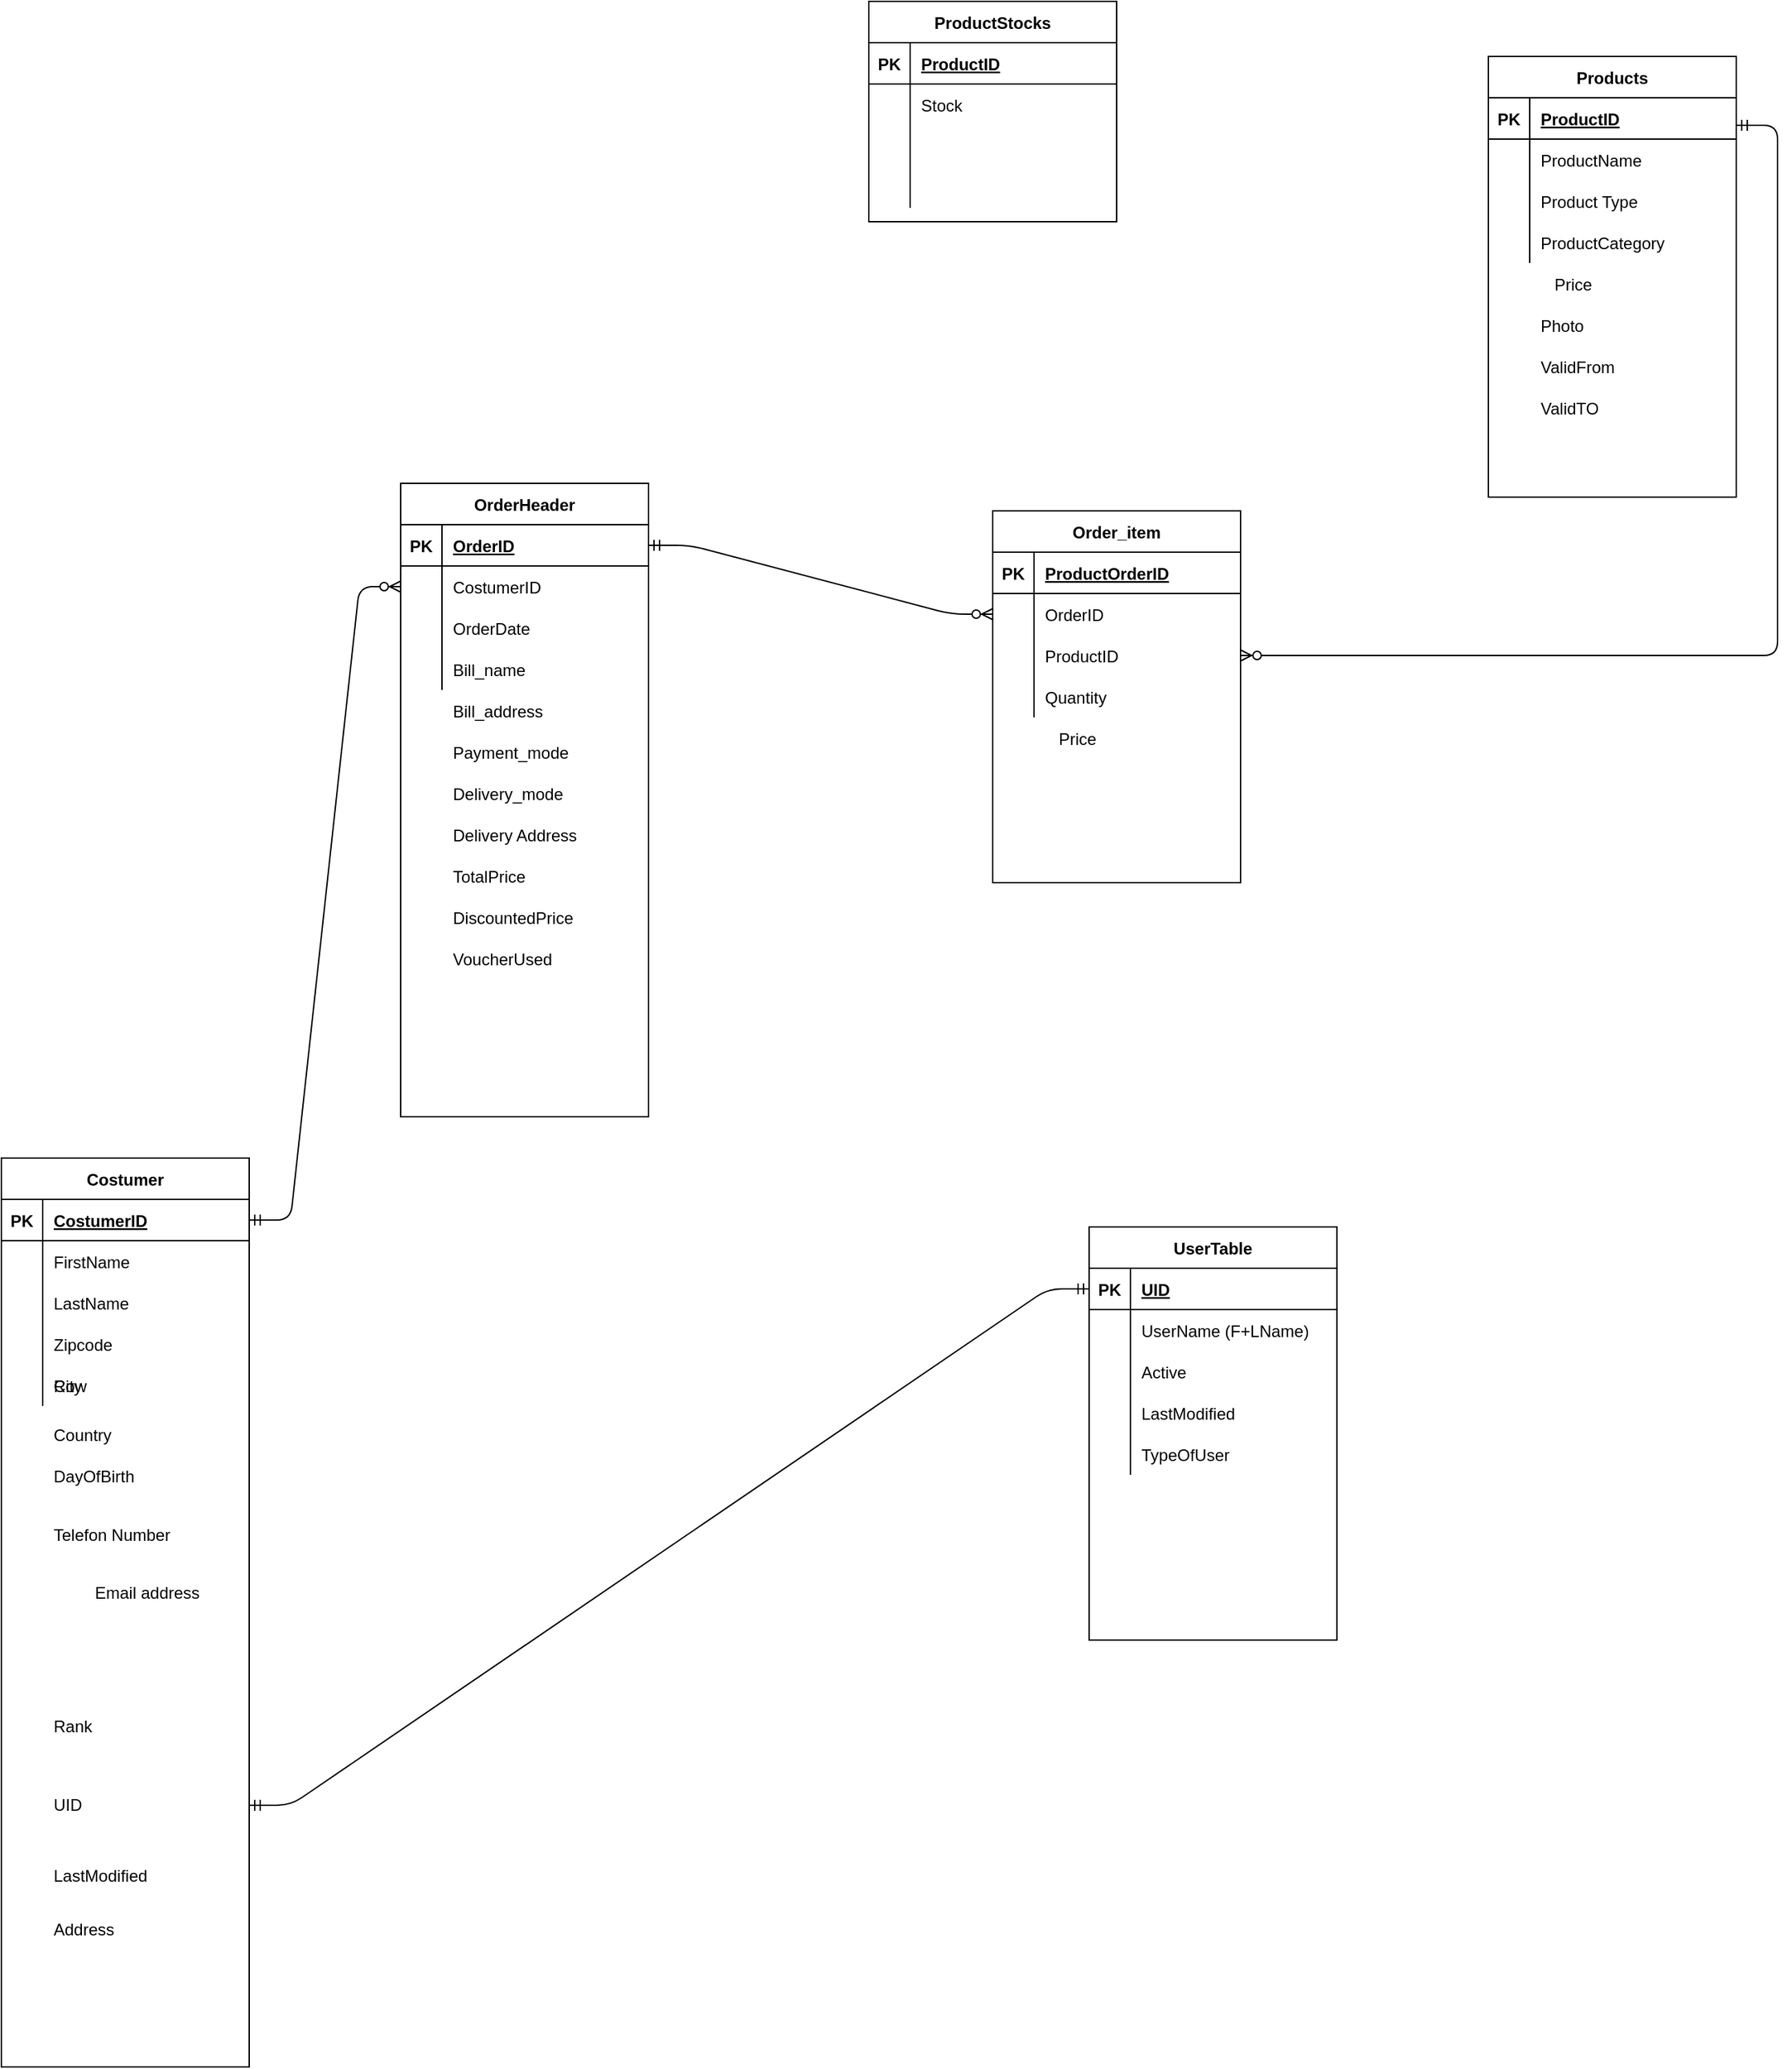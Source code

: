<mxfile version="13.5.7" type="github">
  <diagram id="R2lEEEUBdFMjLlhIrx00" name="Page-1">
    <mxGraphModel dx="2272" dy="1862" grid="1" gridSize="10" guides="1" tooltips="1" connect="1" arrows="1" fold="1" page="1" pageScale="1" pageWidth="850" pageHeight="1100" math="0" shadow="0" extFonts="Permanent Marker^https://fonts.googleapis.com/css?family=Permanent+Marker">
      <root>
        <mxCell id="0" />
        <mxCell id="1" parent="0" />
        <mxCell id="5_3OHiq5LRFeyWZVgvLZ-31" value="UserTable" style="shape=table;startSize=30;container=1;collapsible=1;childLayout=tableLayout;fixedRows=1;rowLines=0;fontStyle=1;align=center;resizeLast=1;" vertex="1" parent="1">
          <mxGeometry x="570" y="130" width="180" height="300" as="geometry" />
        </mxCell>
        <mxCell id="5_3OHiq5LRFeyWZVgvLZ-32" value="" style="shape=partialRectangle;collapsible=0;dropTarget=0;pointerEvents=0;fillColor=none;top=0;left=0;bottom=1;right=0;points=[[0,0.5],[1,0.5]];portConstraint=eastwest;" vertex="1" parent="5_3OHiq5LRFeyWZVgvLZ-31">
          <mxGeometry y="30" width="180" height="30" as="geometry" />
        </mxCell>
        <mxCell id="5_3OHiq5LRFeyWZVgvLZ-33" value="PK" style="shape=partialRectangle;connectable=0;fillColor=none;top=0;left=0;bottom=0;right=0;fontStyle=1;overflow=hidden;" vertex="1" parent="5_3OHiq5LRFeyWZVgvLZ-32">
          <mxGeometry width="30" height="30" as="geometry" />
        </mxCell>
        <mxCell id="5_3OHiq5LRFeyWZVgvLZ-34" value="UID" style="shape=partialRectangle;connectable=0;fillColor=none;top=0;left=0;bottom=0;right=0;align=left;spacingLeft=6;fontStyle=5;overflow=hidden;" vertex="1" parent="5_3OHiq5LRFeyWZVgvLZ-32">
          <mxGeometry x="30" width="150" height="30" as="geometry" />
        </mxCell>
        <mxCell id="5_3OHiq5LRFeyWZVgvLZ-35" value="" style="shape=partialRectangle;collapsible=0;dropTarget=0;pointerEvents=0;fillColor=none;top=0;left=0;bottom=0;right=0;points=[[0,0.5],[1,0.5]];portConstraint=eastwest;" vertex="1" parent="5_3OHiq5LRFeyWZVgvLZ-31">
          <mxGeometry y="60" width="180" height="30" as="geometry" />
        </mxCell>
        <mxCell id="5_3OHiq5LRFeyWZVgvLZ-36" value="" style="shape=partialRectangle;connectable=0;fillColor=none;top=0;left=0;bottom=0;right=0;editable=1;overflow=hidden;" vertex="1" parent="5_3OHiq5LRFeyWZVgvLZ-35">
          <mxGeometry width="30" height="30" as="geometry" />
        </mxCell>
        <mxCell id="5_3OHiq5LRFeyWZVgvLZ-37" value="UserName (F+LName)" style="shape=partialRectangle;connectable=0;fillColor=none;top=0;left=0;bottom=0;right=0;align=left;spacingLeft=6;overflow=hidden;" vertex="1" parent="5_3OHiq5LRFeyWZVgvLZ-35">
          <mxGeometry x="30" width="150" height="30" as="geometry" />
        </mxCell>
        <mxCell id="5_3OHiq5LRFeyWZVgvLZ-38" value="" style="shape=partialRectangle;collapsible=0;dropTarget=0;pointerEvents=0;fillColor=none;top=0;left=0;bottom=0;right=0;points=[[0,0.5],[1,0.5]];portConstraint=eastwest;" vertex="1" parent="5_3OHiq5LRFeyWZVgvLZ-31">
          <mxGeometry y="90" width="180" height="30" as="geometry" />
        </mxCell>
        <mxCell id="5_3OHiq5LRFeyWZVgvLZ-39" value="" style="shape=partialRectangle;connectable=0;fillColor=none;top=0;left=0;bottom=0;right=0;editable=1;overflow=hidden;" vertex="1" parent="5_3OHiq5LRFeyWZVgvLZ-38">
          <mxGeometry width="30" height="30" as="geometry" />
        </mxCell>
        <mxCell id="5_3OHiq5LRFeyWZVgvLZ-40" value="Active" style="shape=partialRectangle;connectable=0;fillColor=none;top=0;left=0;bottom=0;right=0;align=left;spacingLeft=6;overflow=hidden;" vertex="1" parent="5_3OHiq5LRFeyWZVgvLZ-38">
          <mxGeometry x="30" width="150" height="30" as="geometry" />
        </mxCell>
        <mxCell id="5_3OHiq5LRFeyWZVgvLZ-41" value="" style="shape=partialRectangle;collapsible=0;dropTarget=0;pointerEvents=0;fillColor=none;top=0;left=0;bottom=0;right=0;points=[[0,0.5],[1,0.5]];portConstraint=eastwest;" vertex="1" parent="5_3OHiq5LRFeyWZVgvLZ-31">
          <mxGeometry y="120" width="180" height="30" as="geometry" />
        </mxCell>
        <mxCell id="5_3OHiq5LRFeyWZVgvLZ-42" value="" style="shape=partialRectangle;connectable=0;fillColor=none;top=0;left=0;bottom=0;right=0;editable=1;overflow=hidden;" vertex="1" parent="5_3OHiq5LRFeyWZVgvLZ-41">
          <mxGeometry width="30" height="30" as="geometry" />
        </mxCell>
        <mxCell id="5_3OHiq5LRFeyWZVgvLZ-43" value="LastModified" style="shape=partialRectangle;connectable=0;fillColor=none;top=0;left=0;bottom=0;right=0;align=left;spacingLeft=6;overflow=hidden;" vertex="1" parent="5_3OHiq5LRFeyWZVgvLZ-41">
          <mxGeometry x="30" width="150" height="30" as="geometry" />
        </mxCell>
        <mxCell id="5_3OHiq5LRFeyWZVgvLZ-75" value="" style="shape=partialRectangle;collapsible=0;dropTarget=0;pointerEvents=0;fillColor=none;top=0;left=0;bottom=0;right=0;points=[[0,0.5],[1,0.5]];portConstraint=eastwest;" vertex="1" parent="5_3OHiq5LRFeyWZVgvLZ-31">
          <mxGeometry y="150" width="180" height="30" as="geometry" />
        </mxCell>
        <mxCell id="5_3OHiq5LRFeyWZVgvLZ-76" value="" style="shape=partialRectangle;connectable=0;fillColor=none;top=0;left=0;bottom=0;right=0;editable=1;overflow=hidden;" vertex="1" parent="5_3OHiq5LRFeyWZVgvLZ-75">
          <mxGeometry width="30" height="30" as="geometry" />
        </mxCell>
        <mxCell id="5_3OHiq5LRFeyWZVgvLZ-77" value="TypeOfUser" style="shape=partialRectangle;connectable=0;fillColor=none;top=0;left=0;bottom=0;right=0;align=left;spacingLeft=6;overflow=hidden;" vertex="1" parent="5_3OHiq5LRFeyWZVgvLZ-75">
          <mxGeometry x="30" width="150" height="30" as="geometry" />
        </mxCell>
        <mxCell id="5_3OHiq5LRFeyWZVgvLZ-117" value="" style="group" vertex="1" connectable="0" parent="1">
          <mxGeometry x="70" y="-410" width="180" height="460" as="geometry" />
        </mxCell>
        <mxCell id="5_3OHiq5LRFeyWZVgvLZ-80" value="OrderHeader" style="shape=table;startSize=30;container=1;collapsible=1;childLayout=tableLayout;fixedRows=1;rowLines=0;fontStyle=1;align=center;resizeLast=1;" vertex="1" parent="5_3OHiq5LRFeyWZVgvLZ-117">
          <mxGeometry width="180" height="460" as="geometry" />
        </mxCell>
        <mxCell id="5_3OHiq5LRFeyWZVgvLZ-81" value="" style="shape=partialRectangle;collapsible=0;dropTarget=0;pointerEvents=0;fillColor=none;top=0;left=0;bottom=1;right=0;points=[[0,0.5],[1,0.5]];portConstraint=eastwest;" vertex="1" parent="5_3OHiq5LRFeyWZVgvLZ-80">
          <mxGeometry y="30" width="180" height="30" as="geometry" />
        </mxCell>
        <mxCell id="5_3OHiq5LRFeyWZVgvLZ-82" value="PK" style="shape=partialRectangle;connectable=0;fillColor=none;top=0;left=0;bottom=0;right=0;fontStyle=1;overflow=hidden;" vertex="1" parent="5_3OHiq5LRFeyWZVgvLZ-81">
          <mxGeometry width="30" height="30" as="geometry" />
        </mxCell>
        <mxCell id="5_3OHiq5LRFeyWZVgvLZ-83" value="OrderID" style="shape=partialRectangle;connectable=0;fillColor=none;top=0;left=0;bottom=0;right=0;align=left;spacingLeft=6;fontStyle=5;overflow=hidden;" vertex="1" parent="5_3OHiq5LRFeyWZVgvLZ-81">
          <mxGeometry x="30" width="150" height="30" as="geometry" />
        </mxCell>
        <mxCell id="5_3OHiq5LRFeyWZVgvLZ-84" value="" style="shape=partialRectangle;collapsible=0;dropTarget=0;pointerEvents=0;fillColor=none;top=0;left=0;bottom=0;right=0;points=[[0,0.5],[1,0.5]];portConstraint=eastwest;" vertex="1" parent="5_3OHiq5LRFeyWZVgvLZ-80">
          <mxGeometry y="60" width="180" height="30" as="geometry" />
        </mxCell>
        <mxCell id="5_3OHiq5LRFeyWZVgvLZ-85" value="" style="shape=partialRectangle;connectable=0;fillColor=none;top=0;left=0;bottom=0;right=0;editable=1;overflow=hidden;" vertex="1" parent="5_3OHiq5LRFeyWZVgvLZ-84">
          <mxGeometry width="30" height="30" as="geometry" />
        </mxCell>
        <mxCell id="5_3OHiq5LRFeyWZVgvLZ-86" value="CostumerID" style="shape=partialRectangle;connectable=0;fillColor=none;top=0;left=0;bottom=0;right=0;align=left;spacingLeft=6;overflow=hidden;" vertex="1" parent="5_3OHiq5LRFeyWZVgvLZ-84">
          <mxGeometry x="30" width="150" height="30" as="geometry" />
        </mxCell>
        <mxCell id="5_3OHiq5LRFeyWZVgvLZ-87" value="" style="shape=partialRectangle;collapsible=0;dropTarget=0;pointerEvents=0;fillColor=none;top=0;left=0;bottom=0;right=0;points=[[0,0.5],[1,0.5]];portConstraint=eastwest;" vertex="1" parent="5_3OHiq5LRFeyWZVgvLZ-80">
          <mxGeometry y="90" width="180" height="30" as="geometry" />
        </mxCell>
        <mxCell id="5_3OHiq5LRFeyWZVgvLZ-88" value="" style="shape=partialRectangle;connectable=0;fillColor=none;top=0;left=0;bottom=0;right=0;editable=1;overflow=hidden;" vertex="1" parent="5_3OHiq5LRFeyWZVgvLZ-87">
          <mxGeometry width="30" height="30" as="geometry" />
        </mxCell>
        <mxCell id="5_3OHiq5LRFeyWZVgvLZ-89" value="OrderDate" style="shape=partialRectangle;connectable=0;fillColor=none;top=0;left=0;bottom=0;right=0;align=left;spacingLeft=6;overflow=hidden;" vertex="1" parent="5_3OHiq5LRFeyWZVgvLZ-87">
          <mxGeometry x="30" width="150" height="30" as="geometry" />
        </mxCell>
        <mxCell id="5_3OHiq5LRFeyWZVgvLZ-90" value="" style="shape=partialRectangle;collapsible=0;dropTarget=0;pointerEvents=0;fillColor=none;top=0;left=0;bottom=0;right=0;points=[[0,0.5],[1,0.5]];portConstraint=eastwest;" vertex="1" parent="5_3OHiq5LRFeyWZVgvLZ-80">
          <mxGeometry y="120" width="180" height="30" as="geometry" />
        </mxCell>
        <mxCell id="5_3OHiq5LRFeyWZVgvLZ-91" value="" style="shape=partialRectangle;connectable=0;fillColor=none;top=0;left=0;bottom=0;right=0;editable=1;overflow=hidden;" vertex="1" parent="5_3OHiq5LRFeyWZVgvLZ-90">
          <mxGeometry width="30" height="30" as="geometry" />
        </mxCell>
        <mxCell id="5_3OHiq5LRFeyWZVgvLZ-92" value="Bill_name" style="shape=partialRectangle;connectable=0;fillColor=none;top=0;left=0;bottom=0;right=0;align=left;spacingLeft=6;overflow=hidden;" vertex="1" parent="5_3OHiq5LRFeyWZVgvLZ-90">
          <mxGeometry x="30" width="150" height="30" as="geometry" />
        </mxCell>
        <mxCell id="5_3OHiq5LRFeyWZVgvLZ-110" value="VoucherUsed" style="shape=partialRectangle;connectable=0;fillColor=none;top=0;left=0;bottom=0;right=0;align=left;spacingLeft=6;overflow=hidden;" vertex="1" parent="5_3OHiq5LRFeyWZVgvLZ-117">
          <mxGeometry x="30" y="330" width="150" height="30" as="geometry" />
        </mxCell>
        <mxCell id="5_3OHiq5LRFeyWZVgvLZ-111" value="DiscountedPrice" style="shape=partialRectangle;connectable=0;fillColor=none;top=0;left=0;bottom=0;right=0;align=left;spacingLeft=6;overflow=hidden;" vertex="1" parent="5_3OHiq5LRFeyWZVgvLZ-117">
          <mxGeometry x="30" y="300" width="150" height="30" as="geometry" />
        </mxCell>
        <mxCell id="5_3OHiq5LRFeyWZVgvLZ-112" value="TotalPrice" style="shape=partialRectangle;connectable=0;fillColor=none;top=0;left=0;bottom=0;right=0;align=left;spacingLeft=6;overflow=hidden;" vertex="1" parent="5_3OHiq5LRFeyWZVgvLZ-117">
          <mxGeometry x="30" y="270" width="150" height="30" as="geometry" />
        </mxCell>
        <mxCell id="5_3OHiq5LRFeyWZVgvLZ-113" value="Delivery Address" style="shape=partialRectangle;connectable=0;fillColor=none;top=0;left=0;bottom=0;right=0;align=left;spacingLeft=6;overflow=hidden;" vertex="1" parent="5_3OHiq5LRFeyWZVgvLZ-117">
          <mxGeometry x="30" y="240" width="150" height="30" as="geometry" />
        </mxCell>
        <mxCell id="5_3OHiq5LRFeyWZVgvLZ-114" value="Delivery_mode" style="shape=partialRectangle;connectable=0;fillColor=none;top=0;left=0;bottom=0;right=0;align=left;spacingLeft=6;overflow=hidden;" vertex="1" parent="5_3OHiq5LRFeyWZVgvLZ-117">
          <mxGeometry x="30" y="210" width="150" height="30" as="geometry" />
        </mxCell>
        <mxCell id="5_3OHiq5LRFeyWZVgvLZ-115" value="Payment_mode" style="shape=partialRectangle;connectable=0;fillColor=none;top=0;left=0;bottom=0;right=0;align=left;spacingLeft=6;overflow=hidden;" vertex="1" parent="5_3OHiq5LRFeyWZVgvLZ-117">
          <mxGeometry x="30" y="180" width="150" height="30" as="geometry" />
        </mxCell>
        <mxCell id="5_3OHiq5LRFeyWZVgvLZ-116" value="Bill_address" style="shape=partialRectangle;connectable=0;fillColor=none;top=0;left=0;bottom=0;right=0;align=left;spacingLeft=6;overflow=hidden;" vertex="1" parent="5_3OHiq5LRFeyWZVgvLZ-117">
          <mxGeometry x="30" y="150" width="150" height="30" as="geometry" />
        </mxCell>
        <mxCell id="5_3OHiq5LRFeyWZVgvLZ-137" value="" style="group" vertex="1" connectable="0" parent="1">
          <mxGeometry x="500" y="-390" width="180" height="270" as="geometry" />
        </mxCell>
        <mxCell id="5_3OHiq5LRFeyWZVgvLZ-133" value="" style="shape=partialRectangle;collapsible=0;dropTarget=0;pointerEvents=0;fillColor=none;top=0;left=0;bottom=0;right=0;points=[[0,0.5],[1,0.5]];portConstraint=eastwest;" vertex="1" parent="5_3OHiq5LRFeyWZVgvLZ-137">
          <mxGeometry x="30" y="150" width="150" height="30" as="geometry" />
        </mxCell>
        <mxCell id="5_3OHiq5LRFeyWZVgvLZ-134" value="" style="shape=partialRectangle;connectable=0;fillColor=none;top=0;left=0;bottom=0;right=0;editable=1;overflow=hidden;" vertex="1" parent="5_3OHiq5LRFeyWZVgvLZ-133">
          <mxGeometry width="25" height="30" as="geometry" />
        </mxCell>
        <mxCell id="5_3OHiq5LRFeyWZVgvLZ-135" value="Price" style="shape=partialRectangle;connectable=0;fillColor=none;top=0;left=0;bottom=0;right=0;align=left;spacingLeft=6;overflow=hidden;" vertex="1" parent="5_3OHiq5LRFeyWZVgvLZ-133">
          <mxGeometry x="10" width="140" height="30" as="geometry" />
        </mxCell>
        <mxCell id="5_3OHiq5LRFeyWZVgvLZ-120" value="Order_item" style="shape=table;startSize=30;container=1;collapsible=1;childLayout=tableLayout;fixedRows=1;rowLines=0;fontStyle=1;align=center;resizeLast=1;" vertex="1" parent="5_3OHiq5LRFeyWZVgvLZ-137">
          <mxGeometry width="180" height="270" as="geometry" />
        </mxCell>
        <mxCell id="5_3OHiq5LRFeyWZVgvLZ-121" value="" style="shape=partialRectangle;collapsible=0;dropTarget=0;pointerEvents=0;fillColor=none;top=0;left=0;bottom=1;right=0;points=[[0,0.5],[1,0.5]];portConstraint=eastwest;" vertex="1" parent="5_3OHiq5LRFeyWZVgvLZ-120">
          <mxGeometry y="30" width="180" height="30" as="geometry" />
        </mxCell>
        <mxCell id="5_3OHiq5LRFeyWZVgvLZ-122" value="PK" style="shape=partialRectangle;connectable=0;fillColor=none;top=0;left=0;bottom=0;right=0;fontStyle=1;overflow=hidden;" vertex="1" parent="5_3OHiq5LRFeyWZVgvLZ-121">
          <mxGeometry width="30" height="30" as="geometry" />
        </mxCell>
        <mxCell id="5_3OHiq5LRFeyWZVgvLZ-123" value="ProductOrderID" style="shape=partialRectangle;connectable=0;fillColor=none;top=0;left=0;bottom=0;right=0;align=left;spacingLeft=6;fontStyle=5;overflow=hidden;" vertex="1" parent="5_3OHiq5LRFeyWZVgvLZ-121">
          <mxGeometry x="30" width="150" height="30" as="geometry" />
        </mxCell>
        <mxCell id="5_3OHiq5LRFeyWZVgvLZ-124" value="" style="shape=partialRectangle;collapsible=0;dropTarget=0;pointerEvents=0;fillColor=none;top=0;left=0;bottom=0;right=0;points=[[0,0.5],[1,0.5]];portConstraint=eastwest;" vertex="1" parent="5_3OHiq5LRFeyWZVgvLZ-120">
          <mxGeometry y="60" width="180" height="30" as="geometry" />
        </mxCell>
        <mxCell id="5_3OHiq5LRFeyWZVgvLZ-125" value="" style="shape=partialRectangle;connectable=0;fillColor=none;top=0;left=0;bottom=0;right=0;editable=1;overflow=hidden;" vertex="1" parent="5_3OHiq5LRFeyWZVgvLZ-124">
          <mxGeometry width="30" height="30" as="geometry" />
        </mxCell>
        <mxCell id="5_3OHiq5LRFeyWZVgvLZ-126" value="OrderID" style="shape=partialRectangle;connectable=0;fillColor=none;top=0;left=0;bottom=0;right=0;align=left;spacingLeft=6;overflow=hidden;" vertex="1" parent="5_3OHiq5LRFeyWZVgvLZ-124">
          <mxGeometry x="30" width="150" height="30" as="geometry" />
        </mxCell>
        <mxCell id="5_3OHiq5LRFeyWZVgvLZ-127" value="" style="shape=partialRectangle;collapsible=0;dropTarget=0;pointerEvents=0;fillColor=none;top=0;left=0;bottom=0;right=0;points=[[0,0.5],[1,0.5]];portConstraint=eastwest;" vertex="1" parent="5_3OHiq5LRFeyWZVgvLZ-120">
          <mxGeometry y="90" width="180" height="30" as="geometry" />
        </mxCell>
        <mxCell id="5_3OHiq5LRFeyWZVgvLZ-128" value="" style="shape=partialRectangle;connectable=0;fillColor=none;top=0;left=0;bottom=0;right=0;editable=1;overflow=hidden;" vertex="1" parent="5_3OHiq5LRFeyWZVgvLZ-127">
          <mxGeometry width="30" height="30" as="geometry" />
        </mxCell>
        <mxCell id="5_3OHiq5LRFeyWZVgvLZ-129" value="ProductID" style="shape=partialRectangle;connectable=0;fillColor=none;top=0;left=0;bottom=0;right=0;align=left;spacingLeft=6;overflow=hidden;" vertex="1" parent="5_3OHiq5LRFeyWZVgvLZ-127">
          <mxGeometry x="30" width="150" height="30" as="geometry" />
        </mxCell>
        <mxCell id="5_3OHiq5LRFeyWZVgvLZ-130" value="" style="shape=partialRectangle;collapsible=0;dropTarget=0;pointerEvents=0;fillColor=none;top=0;left=0;bottom=0;right=0;points=[[0,0.5],[1,0.5]];portConstraint=eastwest;" vertex="1" parent="5_3OHiq5LRFeyWZVgvLZ-120">
          <mxGeometry y="120" width="180" height="30" as="geometry" />
        </mxCell>
        <mxCell id="5_3OHiq5LRFeyWZVgvLZ-131" value="" style="shape=partialRectangle;connectable=0;fillColor=none;top=0;left=0;bottom=0;right=0;editable=1;overflow=hidden;" vertex="1" parent="5_3OHiq5LRFeyWZVgvLZ-130">
          <mxGeometry width="30" height="30" as="geometry" />
        </mxCell>
        <mxCell id="5_3OHiq5LRFeyWZVgvLZ-132" value="Quantity" style="shape=partialRectangle;connectable=0;fillColor=none;top=0;left=0;bottom=0;right=0;align=left;spacingLeft=6;overflow=hidden;" vertex="1" parent="5_3OHiq5LRFeyWZVgvLZ-130">
          <mxGeometry x="30" width="150" height="30" as="geometry" />
        </mxCell>
        <mxCell id="5_3OHiq5LRFeyWZVgvLZ-138" value="" style="edgeStyle=entityRelationEdgeStyle;fontSize=12;html=1;endArrow=ERzeroToMany;startArrow=ERmandOne;exitX=1;exitY=0.5;exitDx=0;exitDy=0;entryX=0;entryY=0.5;entryDx=0;entryDy=0;" edge="1" parent="1" source="5_3OHiq5LRFeyWZVgvLZ-81" target="5_3OHiq5LRFeyWZVgvLZ-124">
          <mxGeometry width="100" height="100" relative="1" as="geometry">
            <mxPoint x="240" y="900" as="sourcePoint" />
            <mxPoint x="340" y="800" as="targetPoint" />
          </mxGeometry>
        </mxCell>
        <mxCell id="5_3OHiq5LRFeyWZVgvLZ-139" value="" style="edgeStyle=entityRelationEdgeStyle;fontSize=12;html=1;endArrow=ERzeroToMany;startArrow=ERmandOne;entryX=0;entryY=0.5;entryDx=0;entryDy=0;" edge="1" parent="1" source="5_3OHiq5LRFeyWZVgvLZ-54" target="5_3OHiq5LRFeyWZVgvLZ-84">
          <mxGeometry width="100" height="100" relative="1" as="geometry">
            <mxPoint x="270" y="620" as="sourcePoint" />
            <mxPoint x="370" y="520" as="targetPoint" />
          </mxGeometry>
        </mxCell>
        <mxCell id="5_3OHiq5LRFeyWZVgvLZ-140" value="" style="group" vertex="1" connectable="0" parent="1">
          <mxGeometry x="-220" y="-10" width="210" height="720" as="geometry" />
        </mxCell>
        <mxCell id="5_3OHiq5LRFeyWZVgvLZ-47" value="" style="edgeStyle=entityRelationEdgeStyle;fontSize=12;html=1;endArrow=ERmandOne;startArrow=ERmandOne;" edge="1" parent="5_3OHiq5LRFeyWZVgvLZ-140" target="5_3OHiq5LRFeyWZVgvLZ-32">
          <mxGeometry width="100" height="100" relative="1" as="geometry">
            <mxPoint x="180" y="560" as="sourcePoint" />
            <mxPoint x="700" y="320" as="targetPoint" />
          </mxGeometry>
        </mxCell>
        <mxCell id="5_3OHiq5LRFeyWZVgvLZ-79" value="" style="group" vertex="1" connectable="0" parent="5_3OHiq5LRFeyWZVgvLZ-140">
          <mxGeometry width="210" height="720" as="geometry" />
        </mxCell>
        <mxCell id="5_3OHiq5LRFeyWZVgvLZ-48" value="" style="group" vertex="1" connectable="0" parent="5_3OHiq5LRFeyWZVgvLZ-79">
          <mxGeometry width="210" height="720" as="geometry" />
        </mxCell>
        <mxCell id="5_3OHiq5LRFeyWZVgvLZ-49" value="" style="group" vertex="1" connectable="0" parent="5_3OHiq5LRFeyWZVgvLZ-48">
          <mxGeometry y="90" width="210" height="630" as="geometry" />
        </mxCell>
        <mxCell id="5_3OHiq5LRFeyWZVgvLZ-50" value="City" style="shape=partialRectangle;connectable=0;fillColor=none;top=0;left=0;bottom=0;right=0;align=left;spacingLeft=6;overflow=hidden;" vertex="1" parent="5_3OHiq5LRFeyWZVgvLZ-49">
          <mxGeometry x="30" y="150" width="150" height="30" as="geometry" />
        </mxCell>
        <mxCell id="5_3OHiq5LRFeyWZVgvLZ-97" value="" style="shape=table;startSize=0;container=1;collapsible=1;childLayout=tableLayout;fixedRows=1;rowLines=0;fontStyle=0;align=center;resizeLast=1;strokeColor=none;fillColor=none;" vertex="1" parent="5_3OHiq5LRFeyWZVgvLZ-49">
          <mxGeometry x="30" y="300" width="150" height="30" as="geometry" />
        </mxCell>
        <mxCell id="5_3OHiq5LRFeyWZVgvLZ-98" value="" style="shape=partialRectangle;collapsible=0;dropTarget=0;pointerEvents=0;fillColor=none;top=0;left=0;bottom=0;right=0;points=[[0,0.5],[1,0.5]];portConstraint=eastwest;" vertex="1" parent="5_3OHiq5LRFeyWZVgvLZ-97">
          <mxGeometry width="150" height="30" as="geometry" />
        </mxCell>
        <mxCell id="5_3OHiq5LRFeyWZVgvLZ-99" value="" style="shape=partialRectangle;connectable=0;fillColor=none;top=0;left=0;bottom=0;right=0;editable=1;overflow=hidden;" vertex="1" parent="5_3OHiq5LRFeyWZVgvLZ-98">
          <mxGeometry width="30" height="30" as="geometry" />
        </mxCell>
        <mxCell id="5_3OHiq5LRFeyWZVgvLZ-100" value="Email address" style="shape=partialRectangle;connectable=0;fillColor=none;top=0;left=0;bottom=0;right=0;align=left;spacingLeft=6;overflow=hidden;" vertex="1" parent="5_3OHiq5LRFeyWZVgvLZ-98">
          <mxGeometry x="30" width="120" height="30" as="geometry" />
        </mxCell>
        <mxCell id="5_3OHiq5LRFeyWZVgvLZ-51" value="" style="group" vertex="1" connectable="0" parent="5_3OHiq5LRFeyWZVgvLZ-49">
          <mxGeometry width="180" height="630" as="geometry" />
        </mxCell>
        <mxCell id="5_3OHiq5LRFeyWZVgvLZ-52" value="" style="group" vertex="1" connectable="0" parent="5_3OHiq5LRFeyWZVgvLZ-51">
          <mxGeometry width="180" height="630.0" as="geometry" />
        </mxCell>
        <mxCell id="5_3OHiq5LRFeyWZVgvLZ-53" value="Costumer" style="shape=table;startSize=30;container=1;collapsible=1;childLayout=tableLayout;fixedRows=1;rowLines=0;fontStyle=1;align=center;resizeLast=1;" vertex="1" parent="5_3OHiq5LRFeyWZVgvLZ-52">
          <mxGeometry width="180" height="660.0" as="geometry" />
        </mxCell>
        <mxCell id="5_3OHiq5LRFeyWZVgvLZ-54" value="" style="shape=partialRectangle;collapsible=0;dropTarget=0;pointerEvents=0;fillColor=none;top=0;left=0;bottom=1;right=0;points=[[0,0.5],[1,0.5]];portConstraint=eastwest;" vertex="1" parent="5_3OHiq5LRFeyWZVgvLZ-53">
          <mxGeometry y="30" width="180" height="30" as="geometry" />
        </mxCell>
        <mxCell id="5_3OHiq5LRFeyWZVgvLZ-55" value="PK" style="shape=partialRectangle;connectable=0;fillColor=none;top=0;left=0;bottom=0;right=0;fontStyle=1;overflow=hidden;" vertex="1" parent="5_3OHiq5LRFeyWZVgvLZ-54">
          <mxGeometry width="30" height="30" as="geometry" />
        </mxCell>
        <mxCell id="5_3OHiq5LRFeyWZVgvLZ-56" value="CostumerID" style="shape=partialRectangle;connectable=0;fillColor=none;top=0;left=0;bottom=0;right=0;align=left;spacingLeft=6;fontStyle=5;overflow=hidden;" vertex="1" parent="5_3OHiq5LRFeyWZVgvLZ-54">
          <mxGeometry x="30" width="150" height="30" as="geometry" />
        </mxCell>
        <mxCell id="5_3OHiq5LRFeyWZVgvLZ-57" value="" style="shape=partialRectangle;collapsible=0;dropTarget=0;pointerEvents=0;fillColor=none;top=0;left=0;bottom=0;right=0;points=[[0,0.5],[1,0.5]];portConstraint=eastwest;" vertex="1" parent="5_3OHiq5LRFeyWZVgvLZ-53">
          <mxGeometry y="60" width="180" height="30" as="geometry" />
        </mxCell>
        <mxCell id="5_3OHiq5LRFeyWZVgvLZ-58" value="" style="shape=partialRectangle;connectable=0;fillColor=none;top=0;left=0;bottom=0;right=0;editable=1;overflow=hidden;" vertex="1" parent="5_3OHiq5LRFeyWZVgvLZ-57">
          <mxGeometry width="30" height="30" as="geometry" />
        </mxCell>
        <mxCell id="5_3OHiq5LRFeyWZVgvLZ-59" value="FirstName" style="shape=partialRectangle;connectable=0;fillColor=none;top=0;left=0;bottom=0;right=0;align=left;spacingLeft=6;overflow=hidden;" vertex="1" parent="5_3OHiq5LRFeyWZVgvLZ-57">
          <mxGeometry x="30" width="150" height="30" as="geometry" />
        </mxCell>
        <mxCell id="5_3OHiq5LRFeyWZVgvLZ-60" value="" style="shape=partialRectangle;collapsible=0;dropTarget=0;pointerEvents=0;fillColor=none;top=0;left=0;bottom=0;right=0;points=[[0,0.5],[1,0.5]];portConstraint=eastwest;" vertex="1" parent="5_3OHiq5LRFeyWZVgvLZ-53">
          <mxGeometry y="90" width="180" height="30" as="geometry" />
        </mxCell>
        <mxCell id="5_3OHiq5LRFeyWZVgvLZ-61" value="" style="shape=partialRectangle;connectable=0;fillColor=none;top=0;left=0;bottom=0;right=0;editable=1;overflow=hidden;" vertex="1" parent="5_3OHiq5LRFeyWZVgvLZ-60">
          <mxGeometry width="30" height="30" as="geometry" />
        </mxCell>
        <mxCell id="5_3OHiq5LRFeyWZVgvLZ-62" value="LastName" style="shape=partialRectangle;connectable=0;fillColor=none;top=0;left=0;bottom=0;right=0;align=left;spacingLeft=6;overflow=hidden;" vertex="1" parent="5_3OHiq5LRFeyWZVgvLZ-60">
          <mxGeometry x="30" width="150" height="30" as="geometry" />
        </mxCell>
        <mxCell id="5_3OHiq5LRFeyWZVgvLZ-63" value="" style="shape=partialRectangle;collapsible=0;dropTarget=0;pointerEvents=0;fillColor=none;top=0;left=0;bottom=0;right=0;points=[[0,0.5],[1,0.5]];portConstraint=eastwest;" vertex="1" parent="5_3OHiq5LRFeyWZVgvLZ-53">
          <mxGeometry y="120" width="180" height="30" as="geometry" />
        </mxCell>
        <mxCell id="5_3OHiq5LRFeyWZVgvLZ-64" value="" style="shape=partialRectangle;connectable=0;fillColor=none;top=0;left=0;bottom=0;right=0;editable=1;overflow=hidden;" vertex="1" parent="5_3OHiq5LRFeyWZVgvLZ-63">
          <mxGeometry width="30" height="30" as="geometry" />
        </mxCell>
        <mxCell id="5_3OHiq5LRFeyWZVgvLZ-65" value="Zipcode" style="shape=partialRectangle;connectable=0;fillColor=none;top=0;left=0;bottom=0;right=0;align=left;spacingLeft=6;overflow=hidden;" vertex="1" parent="5_3OHiq5LRFeyWZVgvLZ-63">
          <mxGeometry x="30" width="150" height="30" as="geometry" />
        </mxCell>
        <mxCell id="5_3OHiq5LRFeyWZVgvLZ-94" value="" style="shape=partialRectangle;collapsible=0;dropTarget=0;pointerEvents=0;fillColor=none;top=0;left=0;bottom=0;right=0;points=[[0,0.5],[1,0.5]];portConstraint=eastwest;" vertex="1" parent="5_3OHiq5LRFeyWZVgvLZ-53">
          <mxGeometry y="150" width="180" height="30" as="geometry" />
        </mxCell>
        <mxCell id="5_3OHiq5LRFeyWZVgvLZ-95" value="" style="shape=partialRectangle;connectable=0;fillColor=none;top=0;left=0;bottom=0;right=0;editable=1;overflow=hidden;" vertex="1" parent="5_3OHiq5LRFeyWZVgvLZ-94">
          <mxGeometry width="30" height="30" as="geometry" />
        </mxCell>
        <mxCell id="5_3OHiq5LRFeyWZVgvLZ-96" value="Row" style="shape=partialRectangle;connectable=0;fillColor=none;top=0;left=0;bottom=0;right=0;align=left;spacingLeft=6;overflow=hidden;" vertex="1" parent="5_3OHiq5LRFeyWZVgvLZ-94">
          <mxGeometry x="30" width="150" height="30" as="geometry" />
        </mxCell>
        <mxCell id="5_3OHiq5LRFeyWZVgvLZ-66" value="" style="group" vertex="1" connectable="0" parent="5_3OHiq5LRFeyWZVgvLZ-52">
          <mxGeometry x="30" y="383.138" width="150" height="195.434" as="geometry" />
        </mxCell>
        <mxCell id="5_3OHiq5LRFeyWZVgvLZ-67" value="Rank" style="shape=partialRectangle;connectable=0;fillColor=none;top=0;left=0;bottom=0;right=0;align=left;spacingLeft=6;overflow=hidden;" vertex="1" parent="5_3OHiq5LRFeyWZVgvLZ-66">
          <mxGeometry width="150" height="57.273" as="geometry" />
        </mxCell>
        <mxCell id="5_3OHiq5LRFeyWZVgvLZ-68" value="UID" style="shape=partialRectangle;connectable=0;fillColor=none;top=0;left=0;bottom=0;right=0;align=left;spacingLeft=6;overflow=hidden;" vertex="1" parent="5_3OHiq5LRFeyWZVgvLZ-66">
          <mxGeometry y="57.279" width="150" height="57.273" as="geometry" />
        </mxCell>
        <mxCell id="5_3OHiq5LRFeyWZVgvLZ-69" value="LastModified" style="shape=partialRectangle;connectable=0;fillColor=none;top=0;left=0;bottom=0;right=0;align=left;spacingLeft=6;overflow=hidden;" vertex="1" parent="5_3OHiq5LRFeyWZVgvLZ-66">
          <mxGeometry y="118.291" width="150" height="38.571" as="geometry" />
        </mxCell>
        <mxCell id="5_3OHiq5LRFeyWZVgvLZ-78" value="Address" style="shape=partialRectangle;connectable=0;fillColor=none;top=0;left=0;bottom=0;right=0;align=left;spacingLeft=6;overflow=hidden;" vertex="1" parent="5_3OHiq5LRFeyWZVgvLZ-66">
          <mxGeometry y="156.862" width="150" height="38.571" as="geometry" />
        </mxCell>
        <mxCell id="5_3OHiq5LRFeyWZVgvLZ-70" value="Country" style="shape=partialRectangle;connectable=0;fillColor=none;top=0;left=0;bottom=0;right=0;align=left;spacingLeft=6;overflow=hidden;" vertex="1" parent="5_3OHiq5LRFeyWZVgvLZ-49">
          <mxGeometry x="30" y="180.005" width="150" height="40.909" as="geometry" />
        </mxCell>
        <mxCell id="5_3OHiq5LRFeyWZVgvLZ-71" value="DayOfBirth" style="shape=partialRectangle;connectable=0;fillColor=none;top=0;left=0;bottom=0;right=0;align=left;spacingLeft=6;overflow=hidden;" vertex="1" parent="5_3OHiq5LRFeyWZVgvLZ-49">
          <mxGeometry x="30" y="210" width="150" height="40.909" as="geometry" />
        </mxCell>
        <mxCell id="5_3OHiq5LRFeyWZVgvLZ-72" value="Telefon Number" style="shape=partialRectangle;connectable=0;fillColor=none;top=0;left=0;bottom=0;right=0;align=left;spacingLeft=6;overflow=hidden;" vertex="1" parent="5_3OHiq5LRFeyWZVgvLZ-49">
          <mxGeometry x="30" y="250.906" width="150" height="44.545" as="geometry" />
        </mxCell>
        <mxCell id="5_3OHiq5LRFeyWZVgvLZ-166" value="" style="group" vertex="1" connectable="0" parent="1">
          <mxGeometry x="820" y="-570" width="190" height="320" as="geometry" />
        </mxCell>
        <mxCell id="5_3OHiq5LRFeyWZVgvLZ-167" value="" style="group" vertex="1" connectable="0" parent="5_3OHiq5LRFeyWZVgvLZ-166">
          <mxGeometry x="40" y="-150" width="190" height="320" as="geometry" />
        </mxCell>
        <mxCell id="5_3OHiq5LRFeyWZVgvLZ-160" value="ValidTO" style="shape=partialRectangle;connectable=0;fillColor=none;top=0;left=0;bottom=0;right=0;align=left;spacingLeft=6;overflow=hidden;" vertex="1" parent="5_3OHiq5LRFeyWZVgvLZ-167">
          <mxGeometry x="30" y="240" width="150" height="30" as="geometry" />
        </mxCell>
        <mxCell id="5_3OHiq5LRFeyWZVgvLZ-162" value="Photo" style="shape=partialRectangle;connectable=0;fillColor=none;top=0;left=0;bottom=0;right=0;align=left;spacingLeft=6;overflow=hidden;" vertex="1" parent="5_3OHiq5LRFeyWZVgvLZ-167">
          <mxGeometry x="30" y="180" width="150" height="30" as="geometry" />
        </mxCell>
        <mxCell id="5_3OHiq5LRFeyWZVgvLZ-163" value="" style="shape=partialRectangle;collapsible=0;dropTarget=0;pointerEvents=0;fillColor=none;top=0;left=0;bottom=0;right=0;points=[[0,0.5],[1,0.5]];portConstraint=eastwest;" vertex="1" parent="5_3OHiq5LRFeyWZVgvLZ-167">
          <mxGeometry x="10" y="150" width="180" height="30" as="geometry" />
        </mxCell>
        <mxCell id="5_3OHiq5LRFeyWZVgvLZ-164" value="" style="shape=partialRectangle;connectable=0;fillColor=none;top=0;left=0;bottom=0;right=0;editable=1;overflow=hidden;" vertex="1" parent="5_3OHiq5LRFeyWZVgvLZ-163">
          <mxGeometry width="30" height="30" as="geometry" />
        </mxCell>
        <mxCell id="5_3OHiq5LRFeyWZVgvLZ-165" value="Price" style="shape=partialRectangle;connectable=0;fillColor=none;top=0;left=0;bottom=0;right=0;align=left;spacingLeft=6;overflow=hidden;" vertex="1" parent="5_3OHiq5LRFeyWZVgvLZ-163">
          <mxGeometry x="30" width="150" height="30" as="geometry" />
        </mxCell>
        <mxCell id="5_3OHiq5LRFeyWZVgvLZ-168" value="" style="group" vertex="1" connectable="0" parent="5_3OHiq5LRFeyWZVgvLZ-167">
          <mxGeometry width="180" height="320" as="geometry" />
        </mxCell>
        <mxCell id="5_3OHiq5LRFeyWZVgvLZ-141" value="Products" style="shape=table;startSize=30;container=1;collapsible=1;childLayout=tableLayout;fixedRows=1;rowLines=0;fontStyle=1;align=center;resizeLast=1;" vertex="1" parent="5_3OHiq5LRFeyWZVgvLZ-168">
          <mxGeometry width="180" height="320" as="geometry" />
        </mxCell>
        <mxCell id="5_3OHiq5LRFeyWZVgvLZ-142" value="" style="shape=partialRectangle;collapsible=0;dropTarget=0;pointerEvents=0;fillColor=none;top=0;left=0;bottom=1;right=0;points=[[0,0.5],[1,0.5]];portConstraint=eastwest;" vertex="1" parent="5_3OHiq5LRFeyWZVgvLZ-141">
          <mxGeometry y="30" width="180" height="30" as="geometry" />
        </mxCell>
        <mxCell id="5_3OHiq5LRFeyWZVgvLZ-143" value="PK" style="shape=partialRectangle;connectable=0;fillColor=none;top=0;left=0;bottom=0;right=0;fontStyle=1;overflow=hidden;" vertex="1" parent="5_3OHiq5LRFeyWZVgvLZ-142">
          <mxGeometry width="30" height="30" as="geometry" />
        </mxCell>
        <mxCell id="5_3OHiq5LRFeyWZVgvLZ-144" value="ProductID" style="shape=partialRectangle;connectable=0;fillColor=none;top=0;left=0;bottom=0;right=0;align=left;spacingLeft=6;fontStyle=5;overflow=hidden;" vertex="1" parent="5_3OHiq5LRFeyWZVgvLZ-142">
          <mxGeometry x="30" width="150" height="30" as="geometry" />
        </mxCell>
        <mxCell id="5_3OHiq5LRFeyWZVgvLZ-145" value="" style="shape=partialRectangle;collapsible=0;dropTarget=0;pointerEvents=0;fillColor=none;top=0;left=0;bottom=0;right=0;points=[[0,0.5],[1,0.5]];portConstraint=eastwest;" vertex="1" parent="5_3OHiq5LRFeyWZVgvLZ-141">
          <mxGeometry y="60" width="180" height="30" as="geometry" />
        </mxCell>
        <mxCell id="5_3OHiq5LRFeyWZVgvLZ-146" value="" style="shape=partialRectangle;connectable=0;fillColor=none;top=0;left=0;bottom=0;right=0;editable=1;overflow=hidden;" vertex="1" parent="5_3OHiq5LRFeyWZVgvLZ-145">
          <mxGeometry width="30" height="30" as="geometry" />
        </mxCell>
        <mxCell id="5_3OHiq5LRFeyWZVgvLZ-147" value="ProductName" style="shape=partialRectangle;connectable=0;fillColor=none;top=0;left=0;bottom=0;right=0;align=left;spacingLeft=6;overflow=hidden;" vertex="1" parent="5_3OHiq5LRFeyWZVgvLZ-145">
          <mxGeometry x="30" width="150" height="30" as="geometry" />
        </mxCell>
        <mxCell id="5_3OHiq5LRFeyWZVgvLZ-148" value="" style="shape=partialRectangle;collapsible=0;dropTarget=0;pointerEvents=0;fillColor=none;top=0;left=0;bottom=0;right=0;points=[[0,0.5],[1,0.5]];portConstraint=eastwest;" vertex="1" parent="5_3OHiq5LRFeyWZVgvLZ-141">
          <mxGeometry y="90" width="180" height="30" as="geometry" />
        </mxCell>
        <mxCell id="5_3OHiq5LRFeyWZVgvLZ-149" value="" style="shape=partialRectangle;connectable=0;fillColor=none;top=0;left=0;bottom=0;right=0;editable=1;overflow=hidden;" vertex="1" parent="5_3OHiq5LRFeyWZVgvLZ-148">
          <mxGeometry width="30" height="30" as="geometry" />
        </mxCell>
        <mxCell id="5_3OHiq5LRFeyWZVgvLZ-150" value="Product Type" style="shape=partialRectangle;connectable=0;fillColor=none;top=0;left=0;bottom=0;right=0;align=left;spacingLeft=6;overflow=hidden;" vertex="1" parent="5_3OHiq5LRFeyWZVgvLZ-148">
          <mxGeometry x="30" width="150" height="30" as="geometry" />
        </mxCell>
        <mxCell id="5_3OHiq5LRFeyWZVgvLZ-151" value="" style="shape=partialRectangle;collapsible=0;dropTarget=0;pointerEvents=0;fillColor=none;top=0;left=0;bottom=0;right=0;points=[[0,0.5],[1,0.5]];portConstraint=eastwest;" vertex="1" parent="5_3OHiq5LRFeyWZVgvLZ-141">
          <mxGeometry y="120" width="180" height="30" as="geometry" />
        </mxCell>
        <mxCell id="5_3OHiq5LRFeyWZVgvLZ-152" value="" style="shape=partialRectangle;connectable=0;fillColor=none;top=0;left=0;bottom=0;right=0;editable=1;overflow=hidden;" vertex="1" parent="5_3OHiq5LRFeyWZVgvLZ-151">
          <mxGeometry width="30" height="30" as="geometry" />
        </mxCell>
        <mxCell id="5_3OHiq5LRFeyWZVgvLZ-153" value="ProductCategory" style="shape=partialRectangle;connectable=0;fillColor=none;top=0;left=0;bottom=0;right=0;align=left;spacingLeft=6;overflow=hidden;" vertex="1" parent="5_3OHiq5LRFeyWZVgvLZ-151">
          <mxGeometry x="30" width="150" height="30" as="geometry" />
        </mxCell>
        <mxCell id="5_3OHiq5LRFeyWZVgvLZ-161" value="ValidFrom" style="shape=partialRectangle;connectable=0;fillColor=none;top=0;left=0;bottom=0;right=0;align=left;spacingLeft=6;overflow=hidden;" vertex="1" parent="5_3OHiq5LRFeyWZVgvLZ-168">
          <mxGeometry x="30" y="210" width="150" height="30" as="geometry" />
        </mxCell>
        <mxCell id="5_3OHiq5LRFeyWZVgvLZ-169" value="" style="edgeStyle=entityRelationEdgeStyle;fontSize=12;html=1;endArrow=ERzeroToMany;startArrow=ERmandOne;" edge="1" parent="5_3OHiq5LRFeyWZVgvLZ-166" target="5_3OHiq5LRFeyWZVgvLZ-127">
          <mxGeometry width="100" height="100" relative="1" as="geometry">
            <mxPoint x="220" y="-100" as="sourcePoint" />
            <mxPoint x="50" y="270" as="targetPoint" />
          </mxGeometry>
        </mxCell>
        <mxCell id="5_3OHiq5LRFeyWZVgvLZ-170" value="&#xa;ProductStocks&#xa;" style="shape=table;startSize=30;container=1;collapsible=1;childLayout=tableLayout;fixedRows=1;rowLines=0;fontStyle=1;align=center;resizeLast=1;" vertex="1" parent="1">
          <mxGeometry x="410" y="-760" width="180" height="160" as="geometry" />
        </mxCell>
        <mxCell id="5_3OHiq5LRFeyWZVgvLZ-171" value="" style="shape=partialRectangle;collapsible=0;dropTarget=0;pointerEvents=0;fillColor=none;top=0;left=0;bottom=1;right=0;points=[[0,0.5],[1,0.5]];portConstraint=eastwest;" vertex="1" parent="5_3OHiq5LRFeyWZVgvLZ-170">
          <mxGeometry y="30" width="180" height="30" as="geometry" />
        </mxCell>
        <mxCell id="5_3OHiq5LRFeyWZVgvLZ-172" value="PK" style="shape=partialRectangle;connectable=0;fillColor=none;top=0;left=0;bottom=0;right=0;fontStyle=1;overflow=hidden;" vertex="1" parent="5_3OHiq5LRFeyWZVgvLZ-171">
          <mxGeometry width="30" height="30" as="geometry" />
        </mxCell>
        <mxCell id="5_3OHiq5LRFeyWZVgvLZ-173" value="ProductID" style="shape=partialRectangle;connectable=0;fillColor=none;top=0;left=0;bottom=0;right=0;align=left;spacingLeft=6;fontStyle=5;overflow=hidden;" vertex="1" parent="5_3OHiq5LRFeyWZVgvLZ-171">
          <mxGeometry x="30" width="150" height="30" as="geometry" />
        </mxCell>
        <mxCell id="5_3OHiq5LRFeyWZVgvLZ-174" value="" style="shape=partialRectangle;collapsible=0;dropTarget=0;pointerEvents=0;fillColor=none;top=0;left=0;bottom=0;right=0;points=[[0,0.5],[1,0.5]];portConstraint=eastwest;" vertex="1" parent="5_3OHiq5LRFeyWZVgvLZ-170">
          <mxGeometry y="60" width="180" height="30" as="geometry" />
        </mxCell>
        <mxCell id="5_3OHiq5LRFeyWZVgvLZ-175" value="" style="shape=partialRectangle;connectable=0;fillColor=none;top=0;left=0;bottom=0;right=0;editable=1;overflow=hidden;" vertex="1" parent="5_3OHiq5LRFeyWZVgvLZ-174">
          <mxGeometry width="30" height="30" as="geometry" />
        </mxCell>
        <mxCell id="5_3OHiq5LRFeyWZVgvLZ-176" value="Stock" style="shape=partialRectangle;connectable=0;fillColor=none;top=0;left=0;bottom=0;right=0;align=left;spacingLeft=6;overflow=hidden;" vertex="1" parent="5_3OHiq5LRFeyWZVgvLZ-174">
          <mxGeometry x="30" width="150" height="30" as="geometry" />
        </mxCell>
        <mxCell id="5_3OHiq5LRFeyWZVgvLZ-177" value="" style="shape=partialRectangle;collapsible=0;dropTarget=0;pointerEvents=0;fillColor=none;top=0;left=0;bottom=0;right=0;points=[[0,0.5],[1,0.5]];portConstraint=eastwest;" vertex="1" parent="5_3OHiq5LRFeyWZVgvLZ-170">
          <mxGeometry y="90" width="180" height="30" as="geometry" />
        </mxCell>
        <mxCell id="5_3OHiq5LRFeyWZVgvLZ-178" value="" style="shape=partialRectangle;connectable=0;fillColor=none;top=0;left=0;bottom=0;right=0;editable=1;overflow=hidden;" vertex="1" parent="5_3OHiq5LRFeyWZVgvLZ-177">
          <mxGeometry width="30" height="30" as="geometry" />
        </mxCell>
        <mxCell id="5_3OHiq5LRFeyWZVgvLZ-179" value="" style="shape=partialRectangle;connectable=0;fillColor=none;top=0;left=0;bottom=0;right=0;align=left;spacingLeft=6;overflow=hidden;" vertex="1" parent="5_3OHiq5LRFeyWZVgvLZ-177">
          <mxGeometry x="30" width="150" height="30" as="geometry" />
        </mxCell>
        <mxCell id="5_3OHiq5LRFeyWZVgvLZ-180" value="" style="shape=partialRectangle;collapsible=0;dropTarget=0;pointerEvents=0;fillColor=none;top=0;left=0;bottom=0;right=0;points=[[0,0.5],[1,0.5]];portConstraint=eastwest;" vertex="1" parent="5_3OHiq5LRFeyWZVgvLZ-170">
          <mxGeometry y="120" width="180" height="30" as="geometry" />
        </mxCell>
        <mxCell id="5_3OHiq5LRFeyWZVgvLZ-181" value="" style="shape=partialRectangle;connectable=0;fillColor=none;top=0;left=0;bottom=0;right=0;editable=1;overflow=hidden;" vertex="1" parent="5_3OHiq5LRFeyWZVgvLZ-180">
          <mxGeometry width="30" height="30" as="geometry" />
        </mxCell>
        <mxCell id="5_3OHiq5LRFeyWZVgvLZ-182" value="" style="shape=partialRectangle;connectable=0;fillColor=none;top=0;left=0;bottom=0;right=0;align=left;spacingLeft=6;overflow=hidden;" vertex="1" parent="5_3OHiq5LRFeyWZVgvLZ-180">
          <mxGeometry x="30" width="150" height="30" as="geometry" />
        </mxCell>
      </root>
    </mxGraphModel>
  </diagram>
</mxfile>
